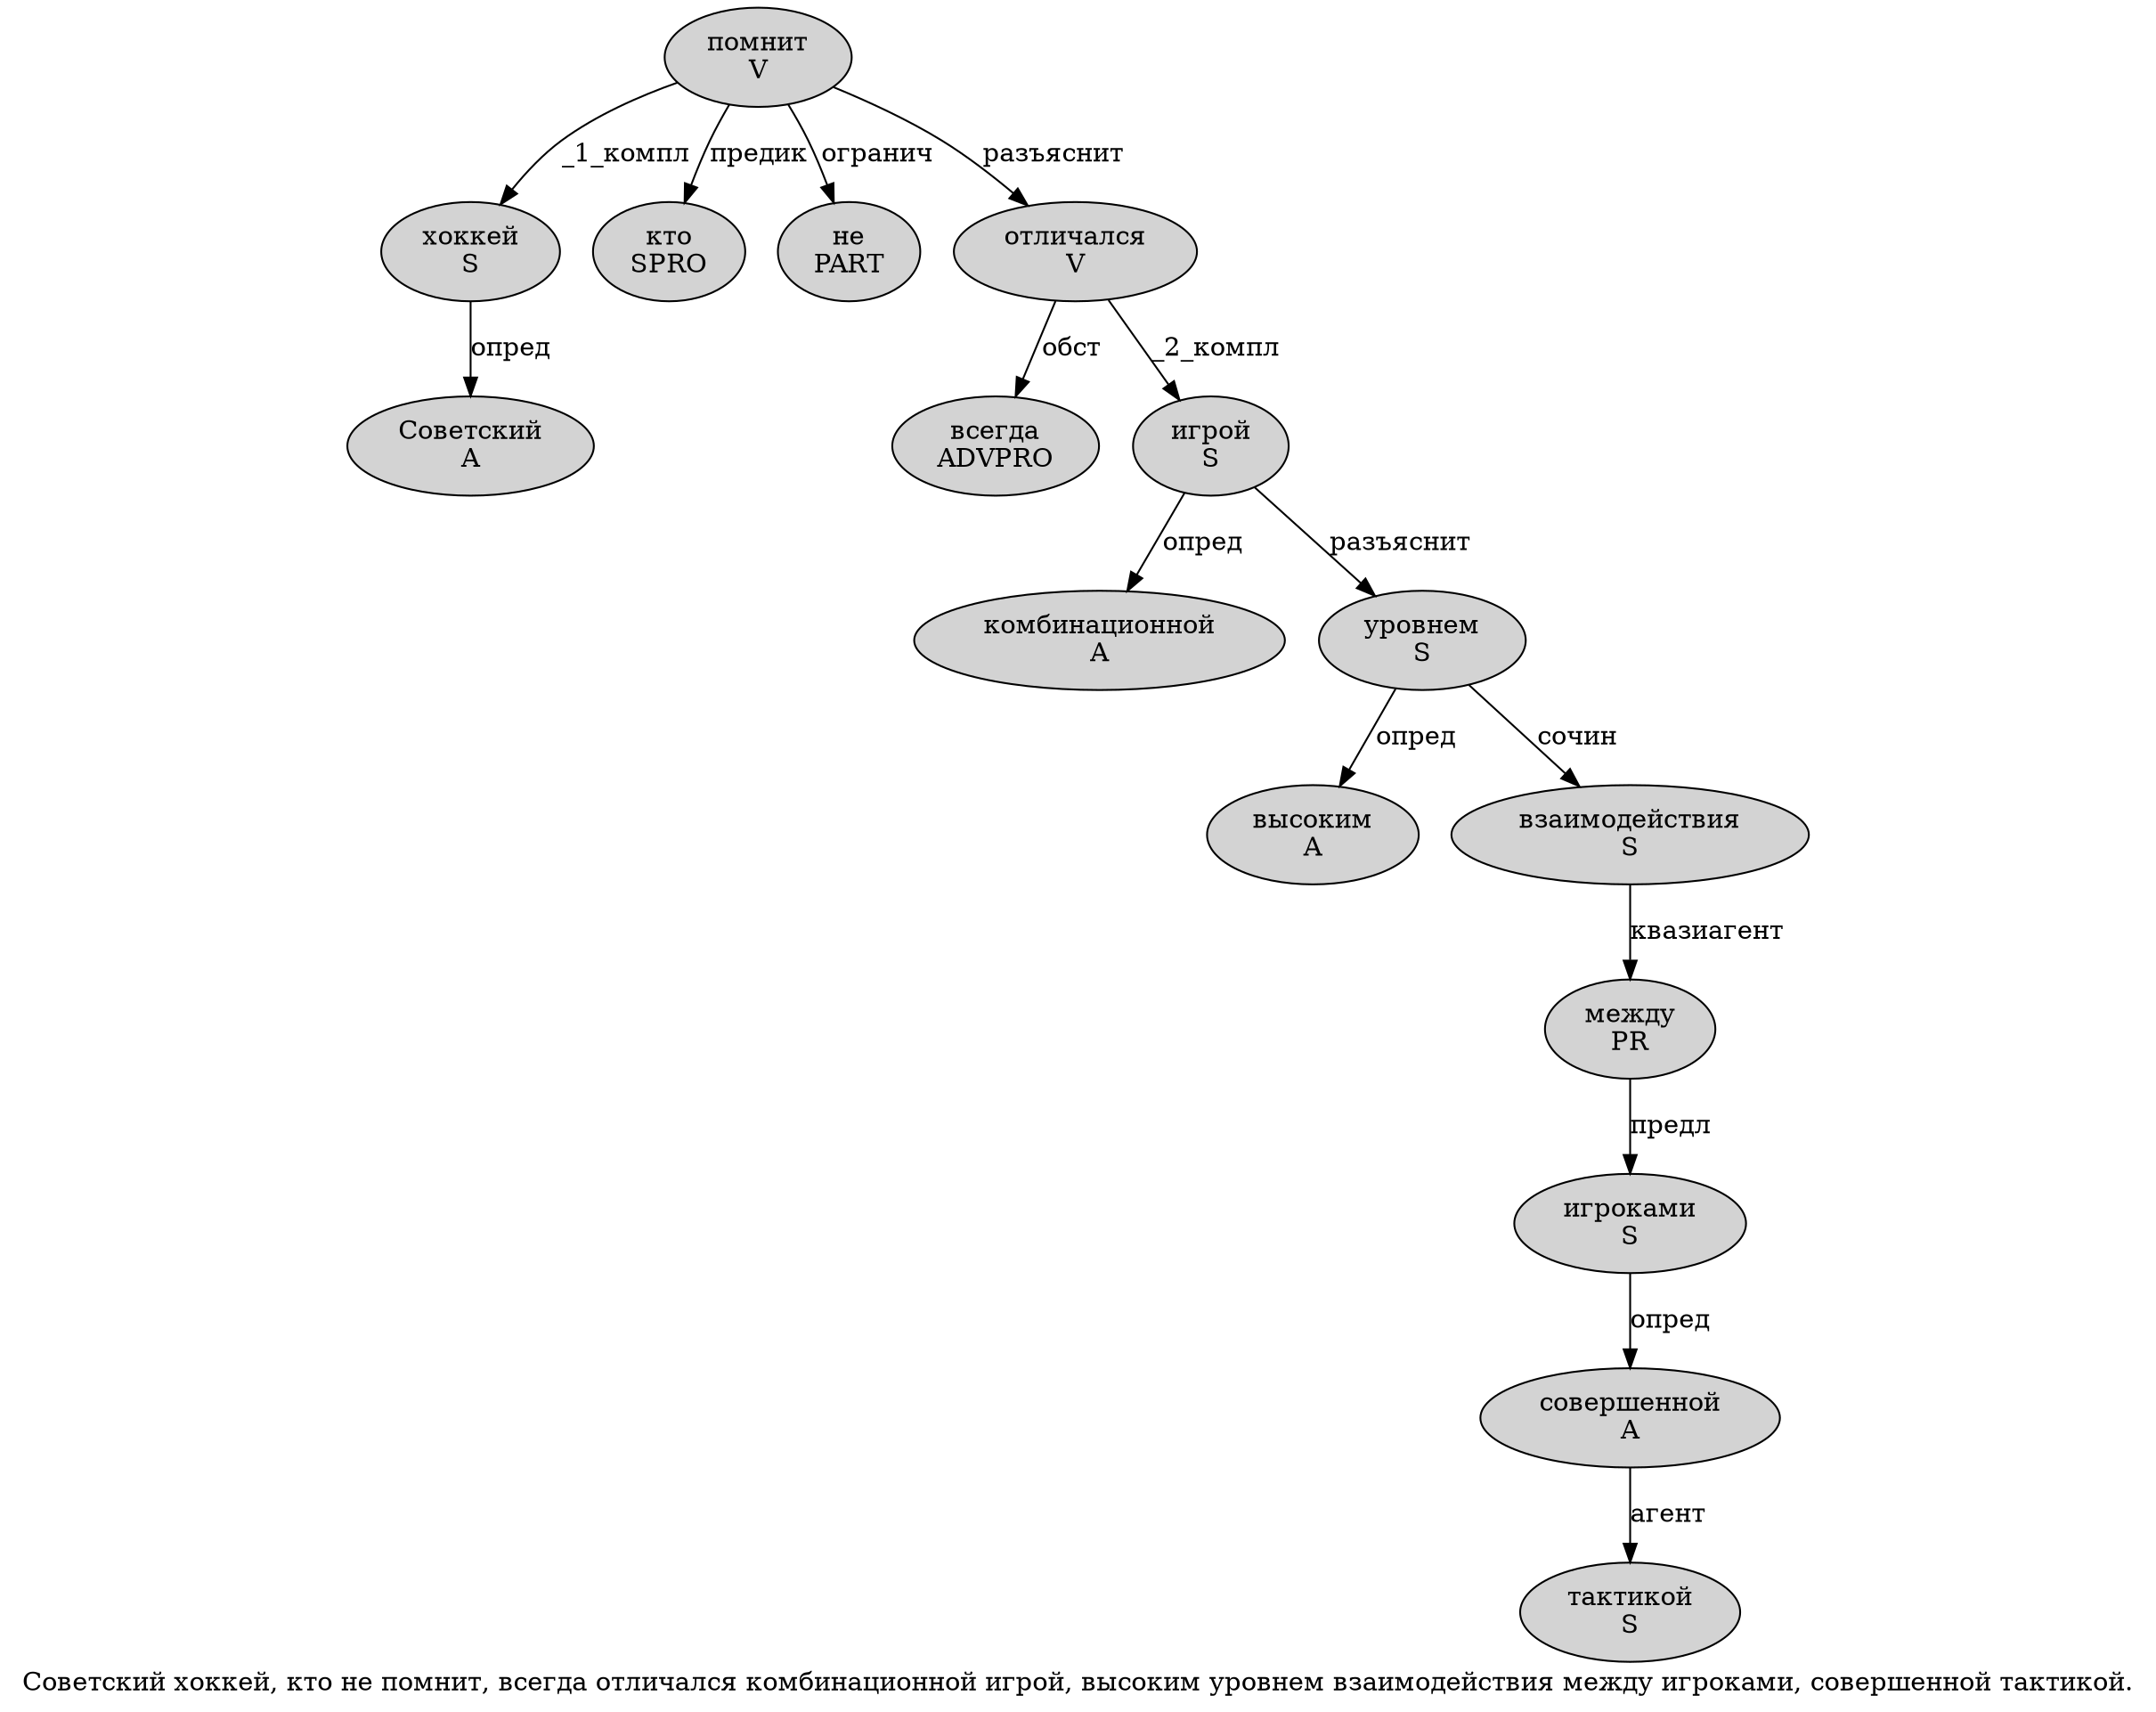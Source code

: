 digraph SENTENCE_3549 {
	graph [label="Советский хоккей, кто не помнит, всегда отличался комбинационной игрой, высоким уровнем взаимодействия между игроками, совершенной тактикой."]
	node [style=filled]
		0 [label="Советский
A" color="" fillcolor=lightgray penwidth=1 shape=ellipse]
		1 [label="хоккей
S" color="" fillcolor=lightgray penwidth=1 shape=ellipse]
		3 [label="кто
SPRO" color="" fillcolor=lightgray penwidth=1 shape=ellipse]
		4 [label="не
PART" color="" fillcolor=lightgray penwidth=1 shape=ellipse]
		5 [label="помнит
V" color="" fillcolor=lightgray penwidth=1 shape=ellipse]
		7 [label="всегда
ADVPRO" color="" fillcolor=lightgray penwidth=1 shape=ellipse]
		8 [label="отличался
V" color="" fillcolor=lightgray penwidth=1 shape=ellipse]
		9 [label="комбинационной
A" color="" fillcolor=lightgray penwidth=1 shape=ellipse]
		10 [label="игрой
S" color="" fillcolor=lightgray penwidth=1 shape=ellipse]
		12 [label="высоким
A" color="" fillcolor=lightgray penwidth=1 shape=ellipse]
		13 [label="уровнем
S" color="" fillcolor=lightgray penwidth=1 shape=ellipse]
		14 [label="взаимодействия
S" color="" fillcolor=lightgray penwidth=1 shape=ellipse]
		15 [label="между
PR" color="" fillcolor=lightgray penwidth=1 shape=ellipse]
		16 [label="игроками
S" color="" fillcolor=lightgray penwidth=1 shape=ellipse]
		18 [label="совершенной
A" color="" fillcolor=lightgray penwidth=1 shape=ellipse]
		19 [label="тактикой
S" color="" fillcolor=lightgray penwidth=1 shape=ellipse]
			1 -> 0 [label="опред"]
			8 -> 7 [label="обст"]
			8 -> 10 [label="_2_компл"]
			14 -> 15 [label="квазиагент"]
			10 -> 9 [label="опред"]
			10 -> 13 [label="разъяснит"]
			15 -> 16 [label="предл"]
			18 -> 19 [label="агент"]
			13 -> 12 [label="опред"]
			13 -> 14 [label="сочин"]
			5 -> 1 [label="_1_компл"]
			5 -> 3 [label="предик"]
			5 -> 4 [label="огранич"]
			5 -> 8 [label="разъяснит"]
			16 -> 18 [label="опред"]
}